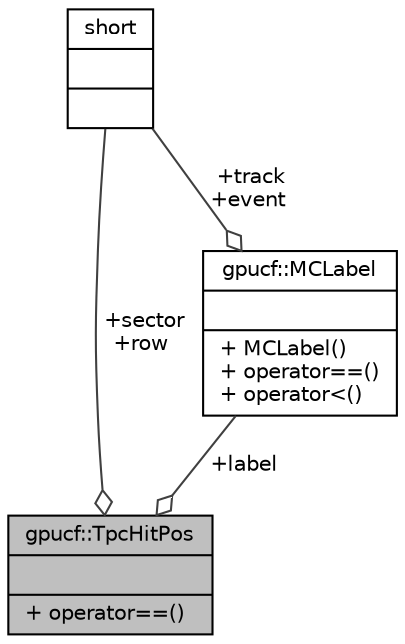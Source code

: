 digraph "gpucf::TpcHitPos"
{
 // INTERACTIVE_SVG=YES
  bgcolor="transparent";
  edge [fontname="Helvetica",fontsize="10",labelfontname="Helvetica",labelfontsize="10"];
  node [fontname="Helvetica",fontsize="10",shape=record];
  Node1 [label="{gpucf::TpcHitPos\n||+ operator==()\l}",height=0.2,width=0.4,color="black", fillcolor="grey75", style="filled", fontcolor="black"];
  Node2 -> Node1 [color="grey25",fontsize="10",style="solid",label=" +sector\n+row" ,arrowhead="odiamond",fontname="Helvetica"];
  Node2 [label="{short\n||}",height=0.2,width=0.4,color="black",URL="$dc/d10/classshort.html"];
  Node3 -> Node1 [color="grey25",fontsize="10",style="solid",label=" +label" ,arrowhead="odiamond",fontname="Helvetica"];
  Node3 [label="{gpucf::MCLabel\n||+ MCLabel()\l+ operator==()\l+ operator\<()\l}",height=0.2,width=0.4,color="black",URL="$d7/dd1/structgpucf_1_1MCLabel.html"];
  Node2 -> Node3 [color="grey25",fontsize="10",style="solid",label=" +track\n+event" ,arrowhead="odiamond",fontname="Helvetica"];
}
